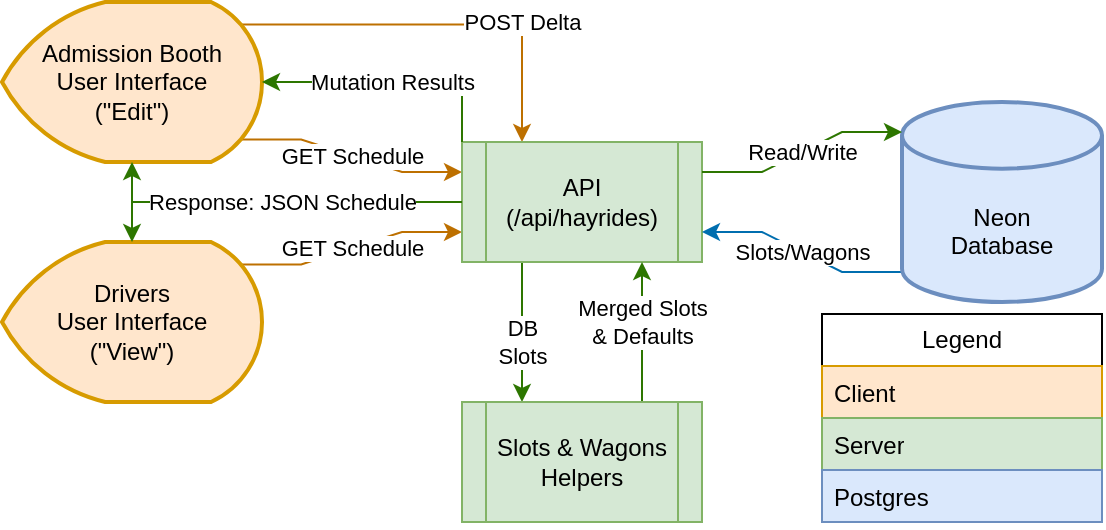 <mxfile version="27.0.9">
  <diagram name="Page-1" id="o3EKDyPvtcX2gzrnvQS9">
    <mxGraphModel dx="721" dy="421" grid="1" gridSize="10" guides="1" tooltips="1" connect="1" arrows="1" fold="1" page="1" pageScale="1" pageWidth="850" pageHeight="1100" math="0" shadow="0">
      <root>
        <mxCell id="0" />
        <mxCell id="1" parent="0" />
        <mxCell id="Yz_qzDubZsvZcdyezcY0-10" value="POST Delta" style="rounded=0;orthogonalLoop=1;jettySize=auto;html=1;exitX=0.92;exitY=0.14;exitDx=0;exitDy=0;exitPerimeter=0;entryX=0.25;entryY=0;entryDx=0;entryDy=0;edgeStyle=orthogonalEdgeStyle;fillColor=#f0a30a;strokeColor=#BD7000;" edge="1" parent="1" source="Yz_qzDubZsvZcdyezcY0-1" target="Yz_qzDubZsvZcdyezcY0-5">
          <mxGeometry x="0.41" y="-1" relative="1" as="geometry">
            <mxPoint x="200" y="100" as="targetPoint" />
            <mxPoint x="1" y="-1" as="offset" />
          </mxGeometry>
        </mxCell>
        <mxCell id="Yz_qzDubZsvZcdyezcY0-23" value="GET Schedule" style="edgeStyle=entityRelationEdgeStyle;rounded=0;orthogonalLoop=1;jettySize=auto;html=1;exitX=0.92;exitY=0.86;exitDx=0;exitDy=0;exitPerimeter=0;entryX=0;entryY=0.25;entryDx=0;entryDy=0;fillColor=#f0a30a;strokeColor=#BD7000;" edge="1" parent="1" source="Yz_qzDubZsvZcdyezcY0-1" target="Yz_qzDubZsvZcdyezcY0-5">
          <mxGeometry relative="1" as="geometry" />
        </mxCell>
        <mxCell id="Yz_qzDubZsvZcdyezcY0-1" value="&lt;div&gt;&lt;span style=&quot;background-color: transparent; color: light-dark(rgb(0, 0, 0), rgb(255, 255, 255));&quot;&gt;Admission Booth&lt;/span&gt;&lt;/div&gt;&lt;div&gt;User Interface&lt;span style=&quot;background-color: transparent; color: light-dark(rgb(0, 0, 0), rgb(255, 255, 255));&quot;&gt;&lt;/span&gt;&lt;/div&gt;&lt;div&gt;(&quot;Edit&quot;)&lt;/div&gt;" style="strokeWidth=2;html=1;shape=mxgraph.flowchart.display;whiteSpace=wrap;fillColor=#ffe6cc;strokeColor=#d79b00;" vertex="1" parent="1">
          <mxGeometry x="40" y="200" width="130" height="80" as="geometry" />
        </mxCell>
        <mxCell id="Yz_qzDubZsvZcdyezcY0-24" value="GET Schedule" style="edgeStyle=entityRelationEdgeStyle;rounded=0;orthogonalLoop=1;jettySize=auto;html=1;exitX=0.92;exitY=0.14;exitDx=0;exitDy=0;exitPerimeter=0;entryX=0;entryY=0.75;entryDx=0;entryDy=0;fillColor=#f0a30a;strokeColor=#BD7000;" edge="1" parent="1" source="Yz_qzDubZsvZcdyezcY0-2" target="Yz_qzDubZsvZcdyezcY0-5">
          <mxGeometry relative="1" as="geometry" />
        </mxCell>
        <mxCell id="Yz_qzDubZsvZcdyezcY0-2" value="&lt;div&gt;&lt;span style=&quot;background-color: transparent; color: light-dark(rgb(0, 0, 0), rgb(255, 255, 255));&quot;&gt;Drivers&lt;/span&gt;&lt;/div&gt;&lt;div&gt;&lt;span style=&quot;background-color: transparent; color: light-dark(rgb(0, 0, 0), rgb(255, 255, 255));&quot;&gt;User Interface&lt;/span&gt;&lt;/div&gt;&lt;div&gt;(&quot;View&quot;)&lt;/div&gt;" style="strokeWidth=2;html=1;shape=mxgraph.flowchart.display;whiteSpace=wrap;fillColor=#ffe6cc;strokeColor=#d79b00;" vertex="1" parent="1">
          <mxGeometry x="40" y="320" width="130" height="80" as="geometry" />
        </mxCell>
        <mxCell id="Yz_qzDubZsvZcdyezcY0-27" value="DB&lt;br&gt;&lt;div&gt;Slots&lt;/div&gt;" style="edgeStyle=orthogonalEdgeStyle;rounded=0;orthogonalLoop=1;jettySize=auto;html=1;exitX=0.25;exitY=1;exitDx=0;exitDy=0;entryX=0.25;entryY=0;entryDx=0;entryDy=0;fillColor=#60a917;strokeColor=#2D7600;" edge="1" parent="1" source="Yz_qzDubZsvZcdyezcY0-5" target="Yz_qzDubZsvZcdyezcY0-25">
          <mxGeometry x="0.143" relative="1" as="geometry">
            <mxPoint as="offset" />
          </mxGeometry>
        </mxCell>
        <mxCell id="Yz_qzDubZsvZcdyezcY0-5" value="API&lt;div&gt;(/api/hayrides)&lt;/div&gt;" style="shape=process;whiteSpace=wrap;html=1;backgroundOutline=1;fillColor=#d5e8d4;strokeColor=#82b366;" vertex="1" parent="1">
          <mxGeometry x="270" y="270" width="120" height="60" as="geometry" />
        </mxCell>
        <mxCell id="Yz_qzDubZsvZcdyezcY0-14" style="edgeStyle=orthogonalEdgeStyle;rounded=0;orthogonalLoop=1;jettySize=auto;html=1;entryX=0.5;entryY=1;entryDx=0;entryDy=0;entryPerimeter=0;fillColor=#60a917;strokeColor=#2D7600;" edge="1" parent="1" source="Yz_qzDubZsvZcdyezcY0-5" target="Yz_qzDubZsvZcdyezcY0-1">
          <mxGeometry relative="1" as="geometry" />
        </mxCell>
        <mxCell id="Yz_qzDubZsvZcdyezcY0-15" value="Response: JSON Schedule" style="edgeStyle=orthogonalEdgeStyle;rounded=0;orthogonalLoop=1;jettySize=auto;html=1;entryX=0.5;entryY=0;entryDx=0;entryDy=0;entryPerimeter=0;fillColor=#60a917;strokeColor=#2D7600;" edge="1" parent="1" source="Yz_qzDubZsvZcdyezcY0-5" target="Yz_qzDubZsvZcdyezcY0-2">
          <mxGeometry x="-0.027" relative="1" as="geometry">
            <Array as="points">
              <mxPoint x="105" y="300" />
            </Array>
            <mxPoint as="offset" />
          </mxGeometry>
        </mxCell>
        <mxCell id="Yz_qzDubZsvZcdyezcY0-20" value="Mutation Results" style="edgeStyle=orthogonalEdgeStyle;rounded=0;orthogonalLoop=1;jettySize=auto;html=1;exitX=0;exitY=0;exitDx=0;exitDy=0;entryX=1;entryY=0.5;entryDx=0;entryDy=0;entryPerimeter=0;fillColor=#60a917;strokeColor=#2D7600;" edge="1" parent="1" source="Yz_qzDubZsvZcdyezcY0-5" target="Yz_qzDubZsvZcdyezcY0-1">
          <mxGeometry relative="1" as="geometry" />
        </mxCell>
        <mxCell id="Yz_qzDubZsvZcdyezcY0-26" value="Merged Slots&lt;div&gt;&amp;amp; Defaults&lt;/div&gt;" style="edgeStyle=orthogonalEdgeStyle;rounded=0;orthogonalLoop=1;jettySize=auto;html=1;exitX=0.75;exitY=0;exitDx=0;exitDy=0;entryX=0.75;entryY=1;entryDx=0;entryDy=0;fillColor=#60a917;strokeColor=#2D7600;" edge="1" parent="1" source="Yz_qzDubZsvZcdyezcY0-25" target="Yz_qzDubZsvZcdyezcY0-5">
          <mxGeometry x="0.143" relative="1" as="geometry">
            <mxPoint as="offset" />
          </mxGeometry>
        </mxCell>
        <mxCell id="Yz_qzDubZsvZcdyezcY0-25" value="Slots &amp;amp; Wagons Helpers" style="shape=process;whiteSpace=wrap;html=1;backgroundOutline=1;fillColor=#d5e8d4;strokeColor=#82b366;" vertex="1" parent="1">
          <mxGeometry x="270" y="400" width="120" height="60" as="geometry" />
        </mxCell>
        <mxCell id="Yz_qzDubZsvZcdyezcY0-30" value="Slots/Wagons" style="edgeStyle=entityRelationEdgeStyle;rounded=0;orthogonalLoop=1;jettySize=auto;html=1;exitX=0;exitY=0.85;exitDx=0;exitDy=0;exitPerimeter=0;entryX=1;entryY=0.75;entryDx=0;entryDy=0;fillColor=#1ba1e2;strokeColor=#006EAF;" edge="1" parent="1" source="Yz_qzDubZsvZcdyezcY0-28" target="Yz_qzDubZsvZcdyezcY0-5">
          <mxGeometry relative="1" as="geometry" />
        </mxCell>
        <mxCell id="Yz_qzDubZsvZcdyezcY0-28" value="&lt;div&gt;&lt;br&gt;&lt;/div&gt;&lt;div&gt;&lt;br&gt;&lt;/div&gt;Neon&lt;div&gt;Database&lt;/div&gt;" style="strokeWidth=2;html=1;shape=mxgraph.flowchart.database;whiteSpace=wrap;fillColor=#dae8fc;strokeColor=#6c8ebf;" vertex="1" parent="1">
          <mxGeometry x="490" y="250" width="100" height="100" as="geometry" />
        </mxCell>
        <mxCell id="Yz_qzDubZsvZcdyezcY0-29" value="Read/Write" style="edgeStyle=entityRelationEdgeStyle;rounded=0;orthogonalLoop=1;jettySize=auto;html=1;exitX=1;exitY=0.25;exitDx=0;exitDy=0;entryX=0;entryY=0.15;entryDx=0;entryDy=0;entryPerimeter=0;fillColor=#60a917;strokeColor=#2D7600;" edge="1" parent="1" source="Yz_qzDubZsvZcdyezcY0-5" target="Yz_qzDubZsvZcdyezcY0-28">
          <mxGeometry relative="1" as="geometry" />
        </mxCell>
        <mxCell id="Yz_qzDubZsvZcdyezcY0-31" value="Legend" style="swimlane;fontStyle=0;childLayout=stackLayout;horizontal=1;startSize=26;fillColor=none;horizontalStack=0;resizeParent=1;resizeParentMax=0;resizeLast=0;collapsible=1;marginBottom=0;whiteSpace=wrap;html=1;" vertex="1" parent="1">
          <mxGeometry x="450" y="356" width="140" height="104" as="geometry" />
        </mxCell>
        <mxCell id="Yz_qzDubZsvZcdyezcY0-32" value="Client" style="text;strokeColor=#d79b00;fillColor=#ffe6cc;align=left;verticalAlign=top;spacingLeft=4;spacingRight=4;overflow=hidden;rotatable=0;points=[[0,0.5],[1,0.5]];portConstraint=eastwest;whiteSpace=wrap;html=1;" vertex="1" parent="Yz_qzDubZsvZcdyezcY0-31">
          <mxGeometry y="26" width="140" height="26" as="geometry" />
        </mxCell>
        <mxCell id="Yz_qzDubZsvZcdyezcY0-33" value="Server" style="text;strokeColor=#82b366;fillColor=#d5e8d4;align=left;verticalAlign=top;spacingLeft=4;spacingRight=4;overflow=hidden;rotatable=0;points=[[0,0.5],[1,0.5]];portConstraint=eastwest;whiteSpace=wrap;html=1;" vertex="1" parent="Yz_qzDubZsvZcdyezcY0-31">
          <mxGeometry y="52" width="140" height="26" as="geometry" />
        </mxCell>
        <mxCell id="Yz_qzDubZsvZcdyezcY0-34" value="Postgres" style="text;strokeColor=#6c8ebf;fillColor=#dae8fc;align=left;verticalAlign=top;spacingLeft=4;spacingRight=4;overflow=hidden;rotatable=0;points=[[0,0.5],[1,0.5]];portConstraint=eastwest;whiteSpace=wrap;html=1;" vertex="1" parent="Yz_qzDubZsvZcdyezcY0-31">
          <mxGeometry y="78" width="140" height="26" as="geometry" />
        </mxCell>
      </root>
    </mxGraphModel>
  </diagram>
</mxfile>
